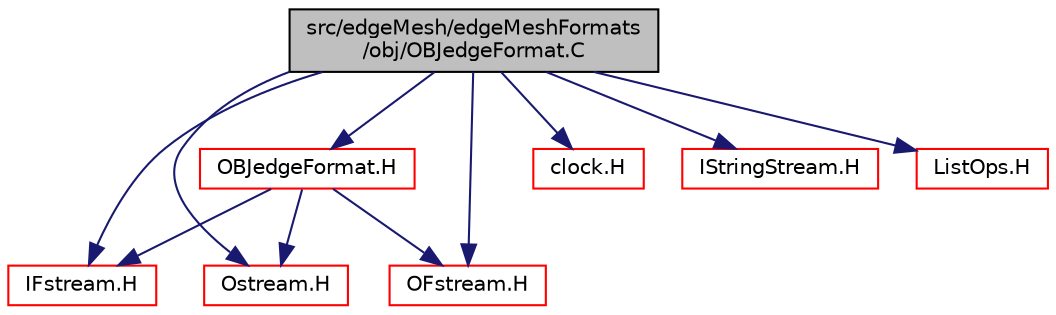 digraph "src/edgeMesh/edgeMeshFormats/obj/OBJedgeFormat.C"
{
  bgcolor="transparent";
  edge [fontname="Helvetica",fontsize="10",labelfontname="Helvetica",labelfontsize="10"];
  node [fontname="Helvetica",fontsize="10",shape=record];
  Node0 [label="src/edgeMesh/edgeMeshFormats\l/obj/OBJedgeFormat.C",height=0.2,width=0.4,color="black", fillcolor="grey75", style="filled", fontcolor="black"];
  Node0 -> Node1 [color="midnightblue",fontsize="10",style="solid",fontname="Helvetica"];
  Node1 [label="OBJedgeFormat.H",height=0.2,width=0.4,color="red",URL="$a00962.html"];
  Node1 -> Node158 [color="midnightblue",fontsize="10",style="solid",fontname="Helvetica"];
  Node158 [label="IFstream.H",height=0.2,width=0.4,color="red",URL="$a09785.html"];
  Node1 -> Node42 [color="midnightblue",fontsize="10",style="solid",fontname="Helvetica"];
  Node42 [label="Ostream.H",height=0.2,width=0.4,color="red",URL="$a09824.html"];
  Node1 -> Node160 [color="midnightblue",fontsize="10",style="solid",fontname="Helvetica"];
  Node160 [label="OFstream.H",height=0.2,width=0.4,color="red",URL="$a09791.html"];
  Node0 -> Node161 [color="midnightblue",fontsize="10",style="solid",fontname="Helvetica"];
  Node161 [label="clock.H",height=0.2,width=0.4,color="red",URL="$a10919.html"];
  Node0 -> Node158 [color="midnightblue",fontsize="10",style="solid",fontname="Helvetica"];
  Node0 -> Node163 [color="midnightblue",fontsize="10",style="solid",fontname="Helvetica"];
  Node163 [label="IStringStream.H",height=0.2,width=0.4,color="red",URL="$a09935.html"];
  Node0 -> Node42 [color="midnightblue",fontsize="10",style="solid",fontname="Helvetica"];
  Node0 -> Node160 [color="midnightblue",fontsize="10",style="solid",fontname="Helvetica"];
  Node0 -> Node96 [color="midnightblue",fontsize="10",style="solid",fontname="Helvetica"];
  Node96 [label="ListOps.H",height=0.2,width=0.4,color="red",URL="$a09389.html",tooltip="Various functions to operate on Lists. "];
}
